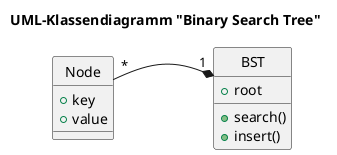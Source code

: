 @startuml
title UML-Klassendiagramm "Binary Search Tree" 
skinparam Nodesep 100
hide circle 
hide <<notImplemented>> stereotype
<style>
.notImplemented {
    BackgroundColor GhostWhite
}
</style> 
class Node {
    + key 
    + value 
}
class BST {
    + root
    + search() 
    + insert() 
}


Node -[hidden]> BST
 
BST "1" *-- "*" Node 

@enduml